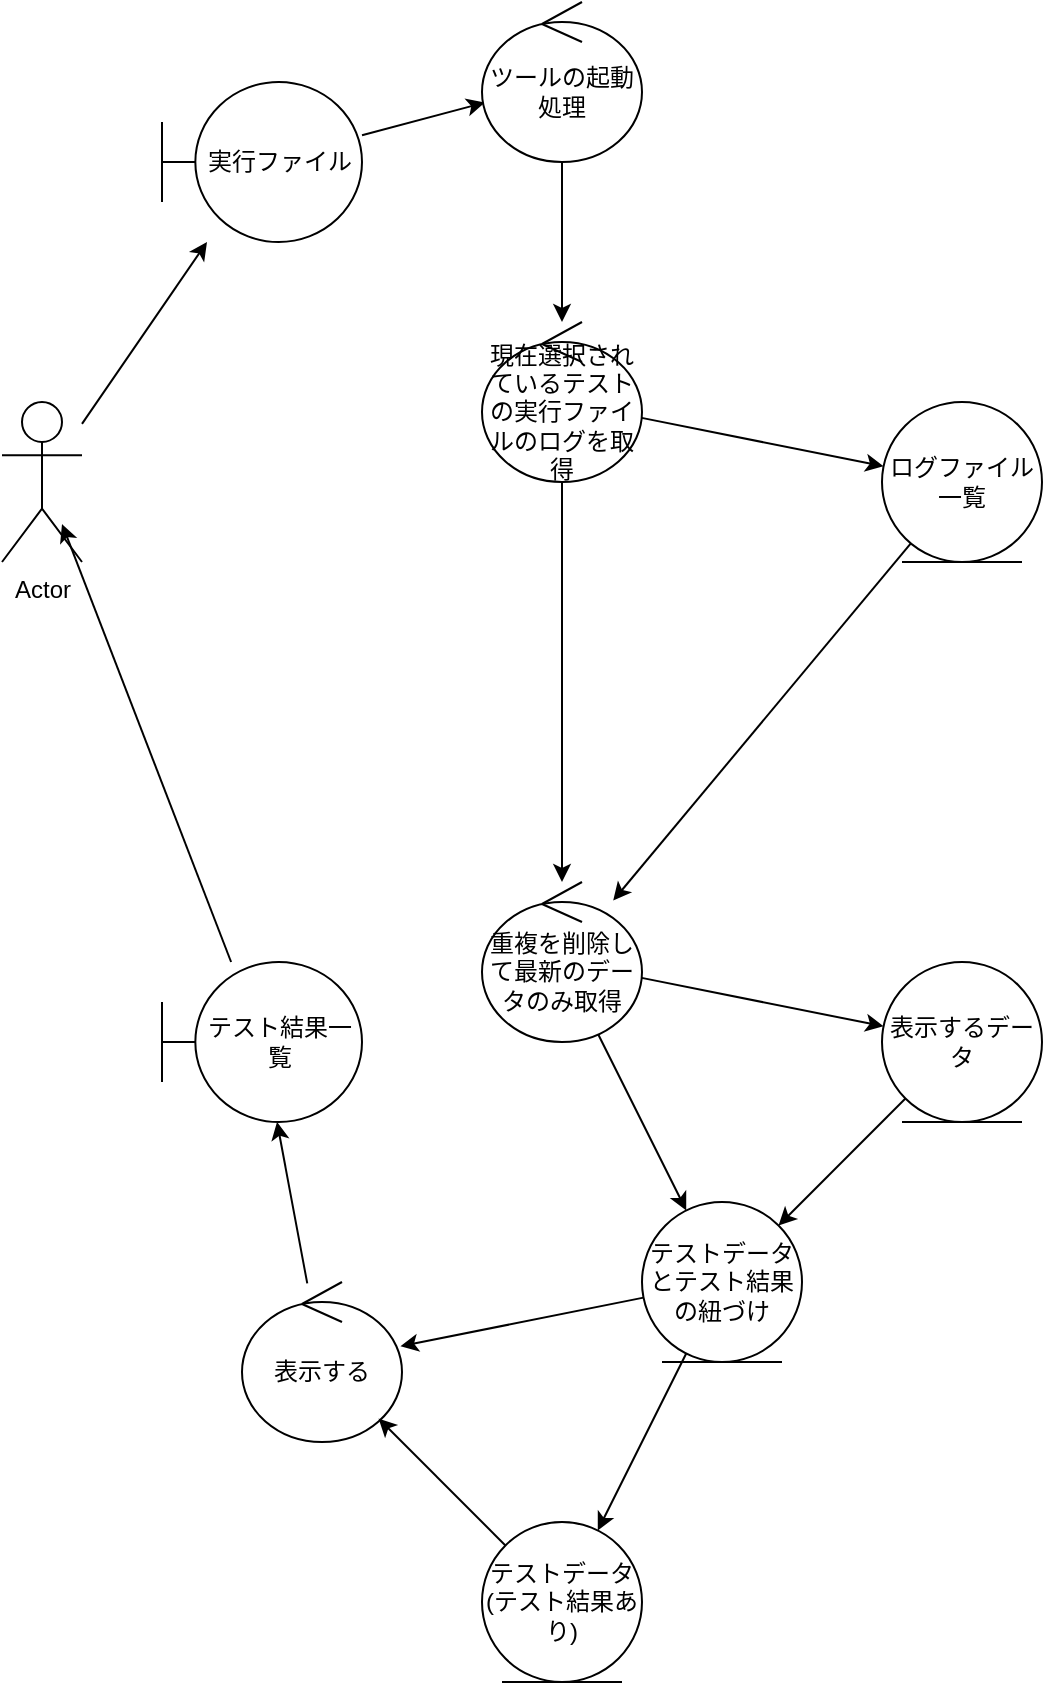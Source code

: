 <mxfile version="12.4.2" type="device" pages="3"><diagram id="9O3pb5gTMCW59r2jim2w" name="Robust"><mxGraphModel dx="1422" dy="832" grid="1" gridSize="10" guides="1" tooltips="1" connect="1" arrows="1" fold="1" page="1" pageScale="1" pageWidth="827" pageHeight="1169" math="0" shadow="0"><root><mxCell id="bkbMavMypnGOEmfZtXBW-0"/><mxCell id="bkbMavMypnGOEmfZtXBW-1" parent="bkbMavMypnGOEmfZtXBW-0"/><mxCell id="PG08ilaCs7CVB34nLGju-21" style="edgeStyle=none;rounded=0;orthogonalLoop=1;jettySize=auto;html=1;" parent="bkbMavMypnGOEmfZtXBW-1" source="PG08ilaCs7CVB34nLGju-0" target="PG08ilaCs7CVB34nLGju-17" edge="1"><mxGeometry relative="1" as="geometry"/></mxCell><mxCell id="PG08ilaCs7CVB34nLGju-0" value="Actor" style="shape=umlActor;verticalLabelPosition=bottom;labelBackgroundColor=#ffffff;verticalAlign=top;html=1;" parent="bkbMavMypnGOEmfZtXBW-1" vertex="1"><mxGeometry x="120" y="240" width="40" height="80" as="geometry"/></mxCell><mxCell id="PG08ilaCs7CVB34nLGju-4" style="rounded=0;orthogonalLoop=1;jettySize=auto;html=1;" parent="bkbMavMypnGOEmfZtXBW-1" source="PG08ilaCs7CVB34nLGju-1" target="PG08ilaCs7CVB34nLGju-3" edge="1"><mxGeometry relative="1" as="geometry"/></mxCell><mxCell id="PG08ilaCs7CVB34nLGju-5" style="edgeStyle=none;rounded=0;orthogonalLoop=1;jettySize=auto;html=1;" parent="bkbMavMypnGOEmfZtXBW-1" source="PG08ilaCs7CVB34nLGju-1" target="PG08ilaCs7CVB34nLGju-7" edge="1"><mxGeometry relative="1" as="geometry"><mxPoint x="400" y="360" as="targetPoint"/></mxGeometry></mxCell><mxCell id="PG08ilaCs7CVB34nLGju-1" value="現在選択されているテストの実行ファイルのログを取得" style="ellipse;shape=umlControl;whiteSpace=wrap;html=1;" parent="bkbMavMypnGOEmfZtXBW-1" vertex="1"><mxGeometry x="360" y="200" width="80" height="80" as="geometry"/></mxCell><mxCell id="PG08ilaCs7CVB34nLGju-6" style="edgeStyle=none;rounded=0;orthogonalLoop=1;jettySize=auto;html=1;" parent="bkbMavMypnGOEmfZtXBW-1" source="PG08ilaCs7CVB34nLGju-3" target="PG08ilaCs7CVB34nLGju-7" edge="1"><mxGeometry relative="1" as="geometry"><mxPoint x="434.3" y="379.42" as="targetPoint"/></mxGeometry></mxCell><mxCell id="PG08ilaCs7CVB34nLGju-3" value="ログファイル一覧" style="ellipse;shape=umlEntity;whiteSpace=wrap;html=1;" parent="bkbMavMypnGOEmfZtXBW-1" vertex="1"><mxGeometry x="560" y="240" width="80" height="80" as="geometry"/></mxCell><mxCell id="PG08ilaCs7CVB34nLGju-12" style="edgeStyle=none;rounded=0;orthogonalLoop=1;jettySize=auto;html=1;" parent="bkbMavMypnGOEmfZtXBW-1" source="PG08ilaCs7CVB34nLGju-7" target="PG08ilaCs7CVB34nLGju-11" edge="1"><mxGeometry relative="1" as="geometry"/></mxCell><mxCell id="PG08ilaCs7CVB34nLGju-23" style="edgeStyle=none;rounded=0;orthogonalLoop=1;jettySize=auto;html=1;" parent="bkbMavMypnGOEmfZtXBW-1" source="PG08ilaCs7CVB34nLGju-7" target="PG08ilaCs7CVB34nLGju-22" edge="1"><mxGeometry relative="1" as="geometry"/></mxCell><mxCell id="PG08ilaCs7CVB34nLGju-7" value="重複を削除して最新のデータのみ取得" style="ellipse;shape=umlControl;whiteSpace=wrap;html=1;" parent="bkbMavMypnGOEmfZtXBW-1" vertex="1"><mxGeometry x="360" y="480" width="80" height="80" as="geometry"/></mxCell><mxCell id="PG08ilaCs7CVB34nLGju-16" style="edgeStyle=none;rounded=0;orthogonalLoop=1;jettySize=auto;html=1;entryX=0.75;entryY=0.763;entryDx=0;entryDy=0;entryPerimeter=0;" parent="bkbMavMypnGOEmfZtXBW-1" source="PG08ilaCs7CVB34nLGju-9" target="PG08ilaCs7CVB34nLGju-0" edge="1"><mxGeometry relative="1" as="geometry"/></mxCell><mxCell id="PG08ilaCs7CVB34nLGju-9" value="テスト結果一覧" style="shape=umlBoundary;whiteSpace=wrap;html=1;" parent="bkbMavMypnGOEmfZtXBW-1" vertex="1"><mxGeometry x="200" y="520" width="100" height="80" as="geometry"/></mxCell><mxCell id="PG08ilaCs7CVB34nLGju-13" style="edgeStyle=none;rounded=0;orthogonalLoop=1;jettySize=auto;html=1;" parent="bkbMavMypnGOEmfZtXBW-1" source="PG08ilaCs7CVB34nLGju-10" target="PG08ilaCs7CVB34nLGju-9" edge="1"><mxGeometry relative="1" as="geometry"/></mxCell><mxCell id="PG08ilaCs7CVB34nLGju-10" value="表示する" style="ellipse;shape=umlControl;whiteSpace=wrap;html=1;" parent="bkbMavMypnGOEmfZtXBW-1" vertex="1"><mxGeometry x="240" y="680" width="80" height="80" as="geometry"/></mxCell><mxCell id="PG08ilaCs7CVB34nLGju-25" style="edgeStyle=none;rounded=0;orthogonalLoop=1;jettySize=auto;html=1;" parent="bkbMavMypnGOEmfZtXBW-1" source="PG08ilaCs7CVB34nLGju-11" target="PG08ilaCs7CVB34nLGju-22" edge="1"><mxGeometry relative="1" as="geometry"/></mxCell><mxCell id="PG08ilaCs7CVB34nLGju-11" value="表示するデータ" style="ellipse;shape=umlEntity;whiteSpace=wrap;html=1;" parent="bkbMavMypnGOEmfZtXBW-1" vertex="1"><mxGeometry x="560" y="520" width="80" height="80" as="geometry"/></mxCell><mxCell id="PG08ilaCs7CVB34nLGju-19" style="edgeStyle=none;rounded=0;orthogonalLoop=1;jettySize=auto;html=1;" parent="bkbMavMypnGOEmfZtXBW-1" source="PG08ilaCs7CVB34nLGju-17" target="PG08ilaCs7CVB34nLGju-18" edge="1"><mxGeometry relative="1" as="geometry"/></mxCell><mxCell id="PG08ilaCs7CVB34nLGju-17" value="実行ファイル" style="shape=umlBoundary;whiteSpace=wrap;html=1;" parent="bkbMavMypnGOEmfZtXBW-1" vertex="1"><mxGeometry x="200" y="80" width="100" height="80" as="geometry"/></mxCell><mxCell id="PG08ilaCs7CVB34nLGju-20" style="edgeStyle=none;rounded=0;orthogonalLoop=1;jettySize=auto;html=1;" parent="bkbMavMypnGOEmfZtXBW-1" source="PG08ilaCs7CVB34nLGju-18" target="PG08ilaCs7CVB34nLGju-1" edge="1"><mxGeometry relative="1" as="geometry"/></mxCell><mxCell id="PG08ilaCs7CVB34nLGju-18" value="ツールの起動処理" style="ellipse;shape=umlControl;whiteSpace=wrap;html=1;" parent="bkbMavMypnGOEmfZtXBW-1" vertex="1"><mxGeometry x="360" y="40" width="80" height="80" as="geometry"/></mxCell><mxCell id="PG08ilaCs7CVB34nLGju-26" style="edgeStyle=none;rounded=0;orthogonalLoop=1;jettySize=auto;html=1;" parent="bkbMavMypnGOEmfZtXBW-1" source="PG08ilaCs7CVB34nLGju-22" target="PG08ilaCs7CVB34nLGju-24" edge="1"><mxGeometry relative="1" as="geometry"/></mxCell><mxCell id="PG08ilaCs7CVB34nLGju-27" style="edgeStyle=none;rounded=0;orthogonalLoop=1;jettySize=auto;html=1;" parent="bkbMavMypnGOEmfZtXBW-1" source="PG08ilaCs7CVB34nLGju-22" target="PG08ilaCs7CVB34nLGju-10" edge="1"><mxGeometry relative="1" as="geometry"/></mxCell><mxCell id="PG08ilaCs7CVB34nLGju-22" value="テストデータとテスト結果の紐づけ" style="ellipse;shape=umlEntity;whiteSpace=wrap;html=1;" parent="bkbMavMypnGOEmfZtXBW-1" vertex="1"><mxGeometry x="440" y="640" width="80" height="80" as="geometry"/></mxCell><mxCell id="PG08ilaCs7CVB34nLGju-28" style="edgeStyle=none;rounded=0;orthogonalLoop=1;jettySize=auto;html=1;" parent="bkbMavMypnGOEmfZtXBW-1" source="PG08ilaCs7CVB34nLGju-24" target="PG08ilaCs7CVB34nLGju-10" edge="1"><mxGeometry relative="1" as="geometry"/></mxCell><mxCell id="PG08ilaCs7CVB34nLGju-24" value="テストデータ&lt;br&gt;(テスト結果あり)" style="ellipse;shape=umlEntity;whiteSpace=wrap;html=1;" parent="bkbMavMypnGOEmfZtXBW-1" vertex="1"><mxGeometry x="360" y="800" width="80" height="80" as="geometry"/></mxCell></root></mxGraphModel></diagram><diagram id="MJXMxZPiEz4WUrkkcNrf" name="Page-2"><mxGraphModel dx="1422" dy="832" grid="1" gridSize="10" guides="1" tooltips="1" connect="1" arrows="1" fold="1" page="1" pageScale="1" pageWidth="827" pageHeight="1169" math="0" shadow="0"><root><mxCell id="xgR6_VCNlZYo0x4nkpLV-0"/><mxCell id="xgR6_VCNlZYo0x4nkpLV-1" parent="xgR6_VCNlZYo0x4nkpLV-0"/><mxCell id="xgR6_VCNlZYo0x4nkpLV-8" style="edgeStyle=none;rounded=0;orthogonalLoop=1;jettySize=auto;html=1;" parent="xgR6_VCNlZYo0x4nkpLV-1" source="xgR6_VCNlZYo0x4nkpLV-2" target="xgR6_VCNlZYo0x4nkpLV-3" edge="1"><mxGeometry relative="1" as="geometry"/></mxCell><mxCell id="xgR6_VCNlZYo0x4nkpLV-9" style="edgeStyle=none;rounded=0;orthogonalLoop=1;jettySize=auto;html=1;" parent="xgR6_VCNlZYo0x4nkpLV-1" source="xgR6_VCNlZYo0x4nkpLV-2" target="xgR6_VCNlZYo0x4nkpLV-5" edge="1"><mxGeometry relative="1" as="geometry"/></mxCell><mxCell id="xgR6_VCNlZYo0x4nkpLV-13" style="edgeStyle=none;rounded=0;orthogonalLoop=1;jettySize=auto;html=1;" parent="xgR6_VCNlZYo0x4nkpLV-1" source="xgR6_VCNlZYo0x4nkpLV-2" target="xgR6_VCNlZYo0x4nkpLV-6" edge="1"><mxGeometry relative="1" as="geometry"><Array as="points"><mxPoint x="210" y="410"/></Array></mxGeometry></mxCell><mxCell id="xgR6_VCNlZYo0x4nkpLV-2" value="Actor" style="shape=umlActor;verticalLabelPosition=bottom;labelBackgroundColor=#ffffff;verticalAlign=top;html=1;" parent="xgR6_VCNlZYo0x4nkpLV-1" vertex="1"><mxGeometry x="40" y="400" width="40" height="80" as="geometry"/></mxCell><mxCell id="xgR6_VCNlZYo0x4nkpLV-3" value="実行&lt;br&gt;ファイル" style="shape=umlBoundary;whiteSpace=wrap;html=1;" parent="xgR6_VCNlZYo0x4nkpLV-1" vertex="1"><mxGeometry x="280" y="80" width="100" height="80" as="geometry"/></mxCell><mxCell id="xgR6_VCNlZYo0x4nkpLV-16" style="edgeStyle=none;rounded=0;orthogonalLoop=1;jettySize=auto;html=1;" parent="xgR6_VCNlZYo0x4nkpLV-1" source="xgR6_VCNlZYo0x4nkpLV-5" target="xgR6_VCNlZYo0x4nkpLV-15" edge="1"><mxGeometry relative="1" as="geometry"/></mxCell><mxCell id="xgR6_VCNlZYo0x4nkpLV-5" value="対象&lt;br&gt;ファイル&lt;br&gt;選択&lt;br&gt;ボタン" style="shape=umlBoundary;whiteSpace=wrap;html=1;" parent="xgR6_VCNlZYo0x4nkpLV-1" vertex="1"><mxGeometry x="280" y="240" width="100" height="80" as="geometry"/></mxCell><mxCell id="xgR6_VCNlZYo0x4nkpLV-12" style="edgeStyle=none;rounded=0;orthogonalLoop=1;jettySize=auto;html=1;" parent="xgR6_VCNlZYo0x4nkpLV-1" source="xgR6_VCNlZYo0x4nkpLV-6" target="xgR6_VCNlZYo0x4nkpLV-2" edge="1"><mxGeometry relative="1" as="geometry"><Array as="points"><mxPoint x="210" y="480"/></Array></mxGeometry></mxCell><mxCell id="xgR6_VCNlZYo0x4nkpLV-20" style="edgeStyle=none;rounded=0;orthogonalLoop=1;jettySize=auto;html=1;" parent="xgR6_VCNlZYo0x4nkpLV-1" source="xgR6_VCNlZYo0x4nkpLV-6" target="xgR6_VCNlZYo0x4nkpLV-14" edge="1"><mxGeometry relative="1" as="geometry"/></mxCell><mxCell id="xgR6_VCNlZYo0x4nkpLV-6" value="ファイル選択&lt;br&gt;ダイアログ" style="shape=umlBoundary;whiteSpace=wrap;html=1;" parent="xgR6_VCNlZYo0x4nkpLV-1" vertex="1"><mxGeometry x="280" y="400" width="100" height="80" as="geometry"/></mxCell><mxCell id="xgR6_VCNlZYo0x4nkpLV-19" style="edgeStyle=none;rounded=0;orthogonalLoop=1;jettySize=auto;html=1;" parent="xgR6_VCNlZYo0x4nkpLV-1" source="xgR6_VCNlZYo0x4nkpLV-14" target="xgR6_VCNlZYo0x4nkpLV-18" edge="1"><mxGeometry relative="1" as="geometry"/></mxCell><mxCell id="xgR6_VCNlZYo0x4nkpLV-22" style="edgeStyle=none;rounded=0;orthogonalLoop=1;jettySize=auto;html=1;" parent="xgR6_VCNlZYo0x4nkpLV-1" source="xgR6_VCNlZYo0x4nkpLV-14" target="xgR6_VCNlZYo0x4nkpLV-21" edge="1"><mxGeometry relative="1" as="geometry"/></mxCell><mxCell id="xgR6_VCNlZYo0x4nkpLV-14" value="テスト対象&lt;br&gt;ファイルの&lt;br&gt;保持" style="ellipse;shape=umlEntity;whiteSpace=wrap;html=1;" parent="xgR6_VCNlZYo0x4nkpLV-1" vertex="1"><mxGeometry x="480" y="480" width="80" height="80" as="geometry"/></mxCell><mxCell id="xgR6_VCNlZYo0x4nkpLV-17" style="edgeStyle=none;rounded=0;orthogonalLoop=1;jettySize=auto;html=1;" parent="xgR6_VCNlZYo0x4nkpLV-1" source="xgR6_VCNlZYo0x4nkpLV-15" target="xgR6_VCNlZYo0x4nkpLV-6" edge="1"><mxGeometry relative="1" as="geometry"/></mxCell><mxCell id="xgR6_VCNlZYo0x4nkpLV-15" value="ダイアログの&lt;br&gt;表示" style="ellipse;shape=umlControl;whiteSpace=wrap;html=1;" parent="xgR6_VCNlZYo0x4nkpLV-1" vertex="1"><mxGeometry x="480" y="320" width="80" height="80" as="geometry"/></mxCell><mxCell id="xgR6_VCNlZYo0x4nkpLV-23" style="edgeStyle=none;rounded=0;orthogonalLoop=1;jettySize=auto;html=1;" parent="xgR6_VCNlZYo0x4nkpLV-1" source="xgR6_VCNlZYo0x4nkpLV-18" target="xgR6_VCNlZYo0x4nkpLV-21" edge="1"><mxGeometry relative="1" as="geometry"/></mxCell><mxCell id="xgR6_VCNlZYo0x4nkpLV-31" style="edgeStyle=none;rounded=0;orthogonalLoop=1;jettySize=auto;html=1;" parent="xgR6_VCNlZYo0x4nkpLV-1" source="xgR6_VCNlZYo0x4nkpLV-18" target="xgR6_VCNlZYo0x4nkpLV-27" edge="1"><mxGeometry relative="1" as="geometry"/></mxCell><mxCell id="xgR6_VCNlZYo0x4nkpLV-18" value="テスト&lt;br&gt;ファイル名" style="ellipse;shape=umlEntity;whiteSpace=wrap;html=1;" parent="xgR6_VCNlZYo0x4nkpLV-1" vertex="1"><mxGeometry x="640" y="520" width="80" height="80" as="geometry"/></mxCell><mxCell id="xgR6_VCNlZYo0x4nkpLV-26" style="edgeStyle=none;rounded=0;orthogonalLoop=1;jettySize=auto;html=1;" parent="xgR6_VCNlZYo0x4nkpLV-1" source="xgR6_VCNlZYo0x4nkpLV-21" target="xgR6_VCNlZYo0x4nkpLV-25" edge="1"><mxGeometry relative="1" as="geometry"/></mxCell><mxCell id="xgR6_VCNlZYo0x4nkpLV-28" style="edgeStyle=none;rounded=0;orthogonalLoop=1;jettySize=auto;html=1;" parent="xgR6_VCNlZYo0x4nkpLV-1" source="xgR6_VCNlZYo0x4nkpLV-21" target="xgR6_VCNlZYo0x4nkpLV-27" edge="1"><mxGeometry relative="1" as="geometry"/></mxCell><mxCell id="xgR6_VCNlZYo0x4nkpLV-21" value="テスト一覧&lt;br&gt;取得" style="ellipse;shape=umlControl;whiteSpace=wrap;html=1;" parent="xgR6_VCNlZYo0x4nkpLV-1" vertex="1"><mxGeometry x="480" y="640" width="80" height="80" as="geometry"/></mxCell><mxCell id="xgR6_VCNlZYo0x4nkpLV-38" style="edgeStyle=none;rounded=0;orthogonalLoop=1;jettySize=auto;html=1;" parent="xgR6_VCNlZYo0x4nkpLV-1" source="xgR6_VCNlZYo0x4nkpLV-25" target="xgR6_VCNlZYo0x4nkpLV-32" edge="1"><mxGeometry relative="1" as="geometry"><Array as="points"><mxPoint x="640" y="920"/></Array></mxGeometry></mxCell><mxCell id="xgR6_VCNlZYo0x4nkpLV-25" value="テスト情報&lt;br&gt;一覧" style="ellipse;shape=umlEntity;whiteSpace=wrap;html=1;" parent="xgR6_VCNlZYo0x4nkpLV-1" vertex="1"><mxGeometry x="680" y="760" width="80" height="80" as="geometry"/></mxCell><mxCell id="xgR6_VCNlZYo0x4nkpLV-30" style="edgeStyle=none;rounded=0;orthogonalLoop=1;jettySize=auto;html=1;" parent="xgR6_VCNlZYo0x4nkpLV-1" source="xgR6_VCNlZYo0x4nkpLV-27" target="xgR6_VCNlZYo0x4nkpLV-25" edge="1"><mxGeometry relative="1" as="geometry"/></mxCell><mxCell id="xgR6_VCNlZYo0x4nkpLV-37" style="edgeStyle=none;rounded=0;orthogonalLoop=1;jettySize=auto;html=1;" parent="xgR6_VCNlZYo0x4nkpLV-1" source="xgR6_VCNlZYo0x4nkpLV-27" target="xgR6_VCNlZYo0x4nkpLV-32" edge="1"><mxGeometry relative="1" as="geometry"/></mxCell><mxCell id="xgR6_VCNlZYo0x4nkpLV-27" value="テスト結果&lt;br&gt;取得" style="ellipse;shape=umlControl;whiteSpace=wrap;html=1;" parent="xgR6_VCNlZYo0x4nkpLV-1" vertex="1"><mxGeometry x="480" y="800" width="80" height="80" as="geometry"/></mxCell><mxCell id="xgR6_VCNlZYo0x4nkpLV-36" style="edgeStyle=none;rounded=0;orthogonalLoop=1;jettySize=auto;html=1;" parent="xgR6_VCNlZYo0x4nkpLV-1" source="xgR6_VCNlZYo0x4nkpLV-32" target="xgR6_VCNlZYo0x4nkpLV-33" edge="1"><mxGeometry relative="1" as="geometry"/></mxCell><mxCell id="xgR6_VCNlZYo0x4nkpLV-32" value="テスト情報&lt;br&gt;表示" style="ellipse;shape=umlControl;whiteSpace=wrap;html=1;" parent="xgR6_VCNlZYo0x4nkpLV-1" vertex="1"><mxGeometry x="320" y="880" width="80" height="80" as="geometry"/></mxCell><mxCell id="xgR6_VCNlZYo0x4nkpLV-39" style="edgeStyle=none;rounded=0;orthogonalLoop=1;jettySize=auto;html=1;" parent="xgR6_VCNlZYo0x4nkpLV-1" source="xgR6_VCNlZYo0x4nkpLV-33" target="xgR6_VCNlZYo0x4nkpLV-2" edge="1"><mxGeometry relative="1" as="geometry"/></mxCell><mxCell id="xgR6_VCNlZYo0x4nkpLV-33" value="Boundary Object" style="shape=umlBoundary;whiteSpace=wrap;html=1;" parent="xgR6_VCNlZYo0x4nkpLV-1" vertex="1"><mxGeometry x="160" y="640" width="100" height="80" as="geometry"/></mxCell></root></mxGraphModel></diagram><diagram id="Frs4fzSfaG-Dlw7mvymB" name="class diagram"><mxGraphModel dx="1422" dy="832" grid="1" gridSize="10" guides="1" tooltips="1" connect="1" arrows="1" fold="1" page="1" pageScale="1" pageWidth="827" pageHeight="1169" math="0" shadow="0"><root><mxCell id="AgRujrwWtJGf-DuQky0_-0"/><mxCell id="AgRujrwWtJGf-DuQky0_-1" parent="AgRujrwWtJGf-DuQky0_-0"/><mxCell id="AgRujrwWtJGf-DuQky0_-2" value="TestItem" style="swimlane;fontStyle=0;childLayout=stackLayout;horizontal=1;startSize=26;fillColor=none;horizontalStack=0;resizeParent=1;resizeParentMax=0;resizeLast=0;collapsible=1;marginBottom=0;" parent="AgRujrwWtJGf-DuQky0_-1" vertex="1"><mxGeometry x="400" y="57" width="200" height="138" as="geometry"/></mxCell><mxCell id="AgRujrwWtJGf-DuQky0_-3" value="+ Name: string" style="text;strokeColor=none;fillColor=none;align=left;verticalAlign=top;spacingLeft=4;spacingRight=4;overflow=hidden;rotatable=0;points=[[0,0.5],[1,0.5]];portConstraint=eastwest;" parent="AgRujrwWtJGf-DuQky0_-2" vertex="1"><mxGeometry y="26" width="200" height="26" as="geometry"/></mxCell><mxCell id="AgRujrwWtJGf-DuQky0_-4" value="+ IsSelected: bool" style="text;strokeColor=none;fillColor=none;align=left;verticalAlign=top;spacingLeft=4;spacingRight=4;overflow=hidden;rotatable=0;points=[[0,0.5],[1,0.5]];portConstraint=eastwest;" parent="AgRujrwWtJGf-DuQky0_-2" vertex="1"><mxGeometry y="52" width="200" height="26" as="geometry"/></mxCell><mxCell id="AgRujrwWtJGf-DuQky0_-6" value="+ Result: string" style="text;strokeColor=none;fillColor=none;align=left;verticalAlign=top;spacingLeft=4;spacingRight=4;overflow=hidden;rotatable=0;points=[[0,0.5],[1,0.5]];portConstraint=eastwest;" parent="AgRujrwWtJGf-DuQky0_-2" vertex="1"><mxGeometry y="78" width="200" height="26" as="geometry"/></mxCell><mxCell id="mR8r2MRlERKQYPjzXpWD-0" value="" style="line;strokeWidth=1;fillColor=none;align=left;verticalAlign=middle;spacingTop=-1;spacingLeft=3;spacingRight=3;rotatable=0;labelPosition=right;points=[];portConstraint=eastwest;" vertex="1" parent="AgRujrwWtJGf-DuQky0_-2"><mxGeometry y="104" width="200" height="8" as="geometry"/></mxCell><mxCell id="mR8r2MRlERKQYPjzXpWD-1" value="+ Equals(TestInformation): bool" style="text;strokeColor=none;fillColor=none;align=left;verticalAlign=top;spacingLeft=4;spacingRight=4;overflow=hidden;rotatable=0;points=[[0,0.5],[1,0.5]];portConstraint=eastwest;" vertex="1" parent="AgRujrwWtJGf-DuQky0_-2"><mxGeometry y="112" width="200" height="26" as="geometry"/></mxCell><mxCell id="AgRujrwWtJGf-DuQky0_-23" style="edgeStyle=none;rounded=0;orthogonalLoop=1;jettySize=auto;html=1;startArrow=none;startFill=0;startSize=12;endArrow=classic;endFill=1;endSize=12;" parent="AgRujrwWtJGf-DuQky0_-1" source="AgRujrwWtJGf-DuQky0_-8" target="AgRujrwWtJGf-DuQky0_-2" edge="1"><mxGeometry relative="1" as="geometry"/></mxCell><mxCell id="AgRujrwWtJGf-DuQky0_-30" style="edgeStyle=none;rounded=0;orthogonalLoop=1;jettySize=auto;html=1;startArrow=none;startFill=0;startSize=12;endArrow=none;endFill=0;endSize=12;" parent="AgRujrwWtJGf-DuQky0_-1" source="AgRujrwWtJGf-DuQky0_-8" target="AgRujrwWtJGf-DuQky0_-24" edge="1"><mxGeometry relative="1" as="geometry"/></mxCell><mxCell id="AgRujrwWtJGf-DuQky0_-8" value="TestRunner" style="swimlane;fontStyle=1;align=center;verticalAlign=top;childLayout=stackLayout;horizontal=1;startSize=26;horizontalStack=0;resizeParent=1;resizeParentMax=0;resizeLast=0;collapsible=1;marginBottom=0;" parent="AgRujrwWtJGf-DuQky0_-1" vertex="1"><mxGeometry x="320" y="280" width="360" height="216" as="geometry"/></mxCell><mxCell id="AgRujrwWtJGf-DuQky0_-9" value="+ Target: string" style="text;strokeColor=none;fillColor=none;align=left;verticalAlign=top;spacingLeft=4;spacingRight=4;overflow=hidden;rotatable=0;points=[[0,0.5],[1,0.5]];portConstraint=eastwest;" parent="AgRujrwWtJGf-DuQky0_-8" vertex="1"><mxGeometry y="26" width="360" height="26" as="geometry"/></mxCell><mxCell id="AgRujrwWtJGf-DuQky0_-10" value="" style="line;strokeWidth=1;fillColor=none;align=left;verticalAlign=middle;spacingTop=-1;spacingLeft=3;spacingRight=3;rotatable=0;labelPosition=right;points=[];portConstraint=eastwest;" parent="AgRujrwWtJGf-DuQky0_-8" vertex="1"><mxGeometry y="52" width="360" height="8" as="geometry"/></mxCell><mxCell id="AgRujrwWtJGf-DuQky0_-11" value="+ Run(string): void" style="text;strokeColor=none;fillColor=none;align=left;verticalAlign=top;spacingLeft=4;spacingRight=4;overflow=hidden;rotatable=0;points=[[0,0.5],[1,0.5]];portConstraint=eastwest;" parent="AgRujrwWtJGf-DuQky0_-8" vertex="1"><mxGeometry y="60" width="360" height="26" as="geometry"/></mxCell><mxCell id="AgRujrwWtJGf-DuQky0_-20" value="+ Run(string, TestInformation): void" style="text;strokeColor=none;fillColor=none;align=left;verticalAlign=top;spacingLeft=4;spacingRight=4;overflow=hidden;rotatable=0;points=[[0,0.5],[1,0.5]];portConstraint=eastwest;" parent="AgRujrwWtJGf-DuQky0_-8" vertex="1"><mxGeometry y="86" width="360" height="26" as="geometry"/></mxCell><mxCell id="AgRujrwWtJGf-DuQky0_-29" value="# Run(ProcessStartInfo): Process" style="text;strokeColor=none;fillColor=none;align=left;verticalAlign=top;spacingLeft=4;spacingRight=4;overflow=hidden;rotatable=0;points=[[0,0.5],[1,0.5]];portConstraint=eastwest;" parent="AgRujrwWtJGf-DuQky0_-8" vertex="1"><mxGeometry y="112" width="360" height="26" as="geometry"/></mxCell><mxCell id="AgRujrwWtJGf-DuQky0_-22" value="# OutputToTestItem(string): IEnumrable&lt;TestItem&gt;" style="text;strokeColor=none;fillColor=none;align=left;verticalAlign=top;spacingLeft=4;spacingRight=4;overflow=hidden;rotatable=0;points=[[0,0.5],[1,0.5]];portConstraint=eastwest;" parent="AgRujrwWtJGf-DuQky0_-8" vertex="1"><mxGeometry y="138" width="360" height="26" as="geometry"/></mxCell><mxCell id="AgRujrwWtJGf-DuQky0_-21" value="+ GetTestList(string): TestInformation" style="text;strokeColor=none;fillColor=none;align=left;verticalAlign=top;spacingLeft=4;spacingRight=4;overflow=hidden;rotatable=0;points=[[0,0.5],[1,0.5]];portConstraint=eastwest;" parent="AgRujrwWtJGf-DuQky0_-8" vertex="1"><mxGeometry y="164" width="360" height="26" as="geometry"/></mxCell><mxCell id="AgRujrwWtJGf-DuQky0_-28" value="+ GetTestResult(TestInformation): TestInformation" style="text;strokeColor=none;fillColor=none;align=left;verticalAlign=top;spacingLeft=4;spacingRight=4;overflow=hidden;rotatable=0;points=[[0,0.5],[1,0.5]];portConstraint=eastwest;" parent="AgRujrwWtJGf-DuQky0_-8" vertex="1"><mxGeometry y="190" width="360" height="26" as="geometry"/></mxCell><mxCell id="AgRujrwWtJGf-DuQky0_-17" style="edgeStyle=none;rounded=0;orthogonalLoop=1;jettySize=auto;html=1;startArrow=diamond;startFill=0;endSize=12;startSize=12;endArrow=none;endFill=0;" parent="AgRujrwWtJGf-DuQky0_-1" source="AgRujrwWtJGf-DuQky0_-12" target="AgRujrwWtJGf-DuQky0_-2" edge="1"><mxGeometry relative="1" as="geometry"/></mxCell><mxCell id="AgRujrwWtJGf-DuQky0_-18" value="1" style="text;html=1;align=center;verticalAlign=middle;resizable=0;points=[];;labelBackgroundColor=#ffffff;" parent="AgRujrwWtJGf-DuQky0_-17" vertex="1" connectable="0"><mxGeometry x="-0.614" y="3" relative="1" as="geometry"><mxPoint x="-6.94" y="-13" as="offset"/></mxGeometry></mxCell><mxCell id="AgRujrwWtJGf-DuQky0_-19" value="0...*" style="text;html=1;align=center;verticalAlign=middle;resizable=0;points=[];;labelBackgroundColor=#ffffff;" parent="AgRujrwWtJGf-DuQky0_-17" vertex="1" connectable="0"><mxGeometry x="0.7" y="1" relative="1" as="geometry"><mxPoint y="-15" as="offset"/></mxGeometry></mxCell><mxCell id="AgRujrwWtJGf-DuQky0_-12" value="TestInformation" style="swimlane;fontStyle=0;childLayout=stackLayout;horizontal=1;startSize=26;fillColor=none;horizontalStack=0;resizeParent=1;resizeParentMax=0;resizeLast=0;collapsible=1;marginBottom=0;" parent="AgRujrwWtJGf-DuQky0_-1" vertex="1"><mxGeometry x="80" y="80" width="240" height="92" as="geometry"/></mxCell><mxCell id="AgRujrwWtJGf-DuQky0_-13" value="+ TestFile: string" style="text;strokeColor=none;fillColor=none;align=left;verticalAlign=top;spacingLeft=4;spacingRight=4;overflow=hidden;rotatable=0;points=[[0,0.5],[1,0.5]];portConstraint=eastwest;" parent="AgRujrwWtJGf-DuQky0_-12" vertex="1"><mxGeometry y="26" width="240" height="26" as="geometry"/></mxCell><mxCell id="AgRujrwWtJGf-DuQky0_-14" value="+ TestItems: IEnumrable&lt;TestItem&gt;" style="text;strokeColor=none;fillColor=none;align=left;verticalAlign=top;spacingLeft=4;spacingRight=4;overflow=hidden;rotatable=0;points=[[0,0.5],[1,0.5]];portConstraint=eastwest;" parent="AgRujrwWtJGf-DuQky0_-12" vertex="1"><mxGeometry y="52" width="240" height="26" as="geometry"/></mxCell><mxCell id="AgRujrwWtJGf-DuQky0_-16" value="" style="text;strokeColor=none;fillColor=none;align=left;verticalAlign=middle;spacingTop=-1;spacingLeft=4;spacingRight=4;rotatable=0;labelPosition=right;points=[];portConstraint=eastwest;" parent="AgRujrwWtJGf-DuQky0_-12" vertex="1"><mxGeometry y="78" width="240" height="14" as="geometry"/></mxCell><mxCell id="AgRujrwWtJGf-DuQky0_-93" style="edgeStyle=none;rounded=0;orthogonalLoop=1;jettySize=auto;html=1;startArrow=none;startFill=0;startSize=12;endArrow=none;endFill=0;endSize=12;" parent="AgRujrwWtJGf-DuQky0_-1" source="AgRujrwWtJGf-DuQky0_-24" target="AgRujrwWtJGf-DuQky0_-31" edge="1"><mxGeometry relative="1" as="geometry"/></mxCell><mxCell id="AgRujrwWtJGf-DuQky0_-24" value="TestResultReader" style="swimlane;fontStyle=1;align=center;verticalAlign=top;childLayout=stackLayout;horizontal=1;startSize=26;horizontalStack=0;resizeParent=1;resizeParentMax=0;resizeLast=0;collapsible=1;marginBottom=0;" parent="AgRujrwWtJGf-DuQky0_-1" vertex="1"><mxGeometry x="400" y="560" width="200" height="60" as="geometry"/></mxCell><mxCell id="AgRujrwWtJGf-DuQky0_-26" value="" style="line;strokeWidth=1;fillColor=none;align=left;verticalAlign=middle;spacingTop=-1;spacingLeft=3;spacingRight=3;rotatable=0;labelPosition=right;points=[];portConstraint=eastwest;" parent="AgRujrwWtJGf-DuQky0_-24" vertex="1"><mxGeometry y="26" width="200" height="8" as="geometry"/></mxCell><mxCell id="AgRujrwWtJGf-DuQky0_-27" value="+ ReadTest(TestInformation) : void" style="text;strokeColor=none;fillColor=none;align=left;verticalAlign=top;spacingLeft=4;spacingRight=4;overflow=hidden;rotatable=0;points=[[0,0.5],[1,0.5]];portConstraint=eastwest;" parent="AgRujrwWtJGf-DuQky0_-24" vertex="1"><mxGeometry y="34" width="200" height="26" as="geometry"/></mxCell><mxCell id="AgRujrwWtJGf-DuQky0_-83" style="edgeStyle=none;rounded=0;orthogonalLoop=1;jettySize=auto;html=1;startArrow=none;startFill=0;startSize=12;endArrow=none;endFill=0;endSize=12;" parent="AgRujrwWtJGf-DuQky0_-1" source="AgRujrwWtJGf-DuQky0_-31" target="AgRujrwWtJGf-DuQky0_-47" edge="1"><mxGeometry relative="1" as="geometry"><mxPoint x="780" y="820" as="targetPoint"/><Array as="points"/></mxGeometry></mxCell><mxCell id="AgRujrwWtJGf-DuQky0_-86" value="1" style="text;html=1;align=center;verticalAlign=middle;resizable=0;points=[];;labelBackgroundColor=#ffffff;" parent="AgRujrwWtJGf-DuQky0_-83" vertex="1" connectable="0"><mxGeometry x="-0.683" y="1" relative="1" as="geometry"><mxPoint x="-9.31" y="-9" as="offset"/></mxGeometry></mxCell><mxCell id="AgRujrwWtJGf-DuQky0_-88" value="0...*" style="text;html=1;align=center;verticalAlign=middle;resizable=0;points=[];;labelBackgroundColor=#ffffff;" parent="AgRujrwWtJGf-DuQky0_-83" vertex="1" connectable="0"><mxGeometry x="0.684" y="-1" relative="1" as="geometry"><mxPoint y="-11" as="offset"/></mxGeometry></mxCell><mxCell id="AgRujrwWtJGf-DuQky0_-31" value="TestSuites" style="swimlane;fontStyle=0;childLayout=stackLayout;horizontal=1;startSize=26;fillColor=none;horizontalStack=0;resizeParent=1;resizeParentMax=0;resizeLast=0;collapsible=1;marginBottom=0;" parent="AgRujrwWtJGf-DuQky0_-1" vertex="1"><mxGeometry x="360" y="680" width="280" height="260" as="geometry"/></mxCell><mxCell id="AgRujrwWtJGf-DuQky0_-32" value="+ Tests: int" style="text;strokeColor=none;fillColor=none;align=left;verticalAlign=top;spacingLeft=4;spacingRight=4;overflow=hidden;rotatable=0;points=[[0,0.5],[1,0.5]];portConstraint=eastwest;" parent="AgRujrwWtJGf-DuQky0_-31" vertex="1"><mxGeometry y="26" width="280" height="26" as="geometry"/></mxCell><mxCell id="AgRujrwWtJGf-DuQky0_-33" value="+ Failures: int" style="text;strokeColor=none;fillColor=none;align=left;verticalAlign=top;spacingLeft=4;spacingRight=4;overflow=hidden;rotatable=0;points=[[0,0.5],[1,0.5]];portConstraint=eastwest;" parent="AgRujrwWtJGf-DuQky0_-31" vertex="1"><mxGeometry y="52" width="280" height="26" as="geometry"/></mxCell><mxCell id="AgRujrwWtJGf-DuQky0_-34" value="+ Disabled: int" style="text;strokeColor=none;fillColor=none;align=left;verticalAlign=top;spacingLeft=4;spacingRight=4;overflow=hidden;rotatable=0;points=[[0,0.5],[1,0.5]];portConstraint=eastwest;" parent="AgRujrwWtJGf-DuQky0_-31" vertex="1"><mxGeometry y="78" width="280" height="26" as="geometry"/></mxCell><mxCell id="AgRujrwWtJGf-DuQky0_-35" value="+ Errors: int" style="text;strokeColor=none;fillColor=none;align=left;verticalAlign=top;spacingLeft=4;spacingRight=4;overflow=hidden;rotatable=0;points=[[0,0.5],[1,0.5]];portConstraint=eastwest;" parent="AgRujrwWtJGf-DuQky0_-31" vertex="1"><mxGeometry y="104" width="280" height="26" as="geometry"/></mxCell><mxCell id="AgRujrwWtJGf-DuQky0_-36" value="+ Time: float" style="text;strokeColor=none;fillColor=none;align=left;verticalAlign=top;spacingLeft=4;spacingRight=4;overflow=hidden;rotatable=0;points=[[0,0.5],[1,0.5]];portConstraint=eastwest;" parent="AgRujrwWtJGf-DuQky0_-31" vertex="1"><mxGeometry y="130" width="280" height="26" as="geometry"/></mxCell><mxCell id="AgRujrwWtJGf-DuQky0_-37" value="+ Name: string" style="text;strokeColor=none;fillColor=none;align=left;verticalAlign=top;spacingLeft=4;spacingRight=4;overflow=hidden;rotatable=0;points=[[0,0.5],[1,0.5]];portConstraint=eastwest;" parent="AgRujrwWtJGf-DuQky0_-31" vertex="1"><mxGeometry y="156" width="280" height="26" as="geometry"/></mxCell><mxCell id="AgRujrwWtJGf-DuQky0_-40" value="+ TestItems: IEnumrable&lt;TestSuite&gt;" style="text;strokeColor=none;fillColor=none;align=left;verticalAlign=top;spacingLeft=4;spacingRight=4;overflow=hidden;rotatable=0;points=[[0,0.5],[1,0.5]];portConstraint=eastwest;" parent="AgRujrwWtJGf-DuQky0_-31" vertex="1"><mxGeometry y="182" width="280" height="26" as="geometry"/></mxCell><mxCell id="AgRujrwWtJGf-DuQky0_-38" value="+ TestName: string" style="text;strokeColor=none;fillColor=none;align=left;verticalAlign=top;spacingLeft=4;spacingRight=4;overflow=hidden;rotatable=0;points=[[0,0.5],[1,0.5]];portConstraint=eastwest;" parent="AgRujrwWtJGf-DuQky0_-31" vertex="1"><mxGeometry y="208" width="280" height="26" as="geometry"/></mxCell><mxCell id="AgRujrwWtJGf-DuQky0_-39" value="+ HtmlFileName: string" style="text;strokeColor=none;fillColor=none;align=left;verticalAlign=top;spacingLeft=4;spacingRight=4;overflow=hidden;rotatable=0;points=[[0,0.5],[1,0.5]];portConstraint=eastwest;" parent="AgRujrwWtJGf-DuQky0_-31" vertex="1"><mxGeometry y="234" width="280" height="26" as="geometry"/></mxCell><mxCell id="AgRujrwWtJGf-DuQky0_-84" style="edgeStyle=none;rounded=0;orthogonalLoop=1;jettySize=auto;html=1;startArrow=none;startFill=0;startSize=12;endArrow=none;endFill=0;endSize=12;" parent="AgRujrwWtJGf-DuQky0_-1" source="AgRujrwWtJGf-DuQky0_-47" target="AgRujrwWtJGf-DuQky0_-58" edge="1"><mxGeometry relative="1" as="geometry"/></mxCell><mxCell id="AgRujrwWtJGf-DuQky0_-89" value="1" style="text;html=1;align=center;verticalAlign=middle;resizable=0;points=[];;labelBackgroundColor=#ffffff;" parent="AgRujrwWtJGf-DuQky0_-84" vertex="1" connectable="0"><mxGeometry x="-0.625" y="1" relative="1" as="geometry"><mxPoint x="-12.5" y="-9" as="offset"/></mxGeometry></mxCell><mxCell id="AgRujrwWtJGf-DuQky0_-90" value="0...*" style="text;html=1;align=center;verticalAlign=middle;resizable=0;points=[];;labelBackgroundColor=#ffffff;" parent="AgRujrwWtJGf-DuQky0_-84" vertex="1" connectable="0"><mxGeometry x="0.611" relative="1" as="geometry"><mxPoint x="3.33" y="-10" as="offset"/></mxGeometry></mxCell><mxCell id="AgRujrwWtJGf-DuQky0_-47" value="TestSuite" style="swimlane;fontStyle=0;childLayout=stackLayout;horizontal=1;startSize=26;fillColor=none;horizontalStack=0;resizeParent=1;resizeParentMax=0;resizeLast=0;collapsible=1;marginBottom=0;" parent="AgRujrwWtJGf-DuQky0_-1" vertex="1"><mxGeometry x="720" y="693" width="240" height="234" as="geometry"/></mxCell><mxCell id="AgRujrwWtJGf-DuQky0_-53" value="+ Name: string" style="text;strokeColor=none;fillColor=none;align=left;verticalAlign=top;spacingLeft=4;spacingRight=4;overflow=hidden;rotatable=0;points=[[0,0.5],[1,0.5]];portConstraint=eastwest;" parent="AgRujrwWtJGf-DuQky0_-47" vertex="1"><mxGeometry y="26" width="240" height="26" as="geometry"/></mxCell><mxCell id="AgRujrwWtJGf-DuQky0_-48" value="+ Tests: int" style="text;strokeColor=none;fillColor=none;align=left;verticalAlign=top;spacingLeft=4;spacingRight=4;overflow=hidden;rotatable=0;points=[[0,0.5],[1,0.5]];portConstraint=eastwest;" parent="AgRujrwWtJGf-DuQky0_-47" vertex="1"><mxGeometry y="52" width="240" height="26" as="geometry"/></mxCell><mxCell id="AgRujrwWtJGf-DuQky0_-49" value="+ Failures: int" style="text;strokeColor=none;fillColor=none;align=left;verticalAlign=top;spacingLeft=4;spacingRight=4;overflow=hidden;rotatable=0;points=[[0,0.5],[1,0.5]];portConstraint=eastwest;" parent="AgRujrwWtJGf-DuQky0_-47" vertex="1"><mxGeometry y="78" width="240" height="26" as="geometry"/></mxCell><mxCell id="AgRujrwWtJGf-DuQky0_-50" value="+ Disabled: int" style="text;strokeColor=none;fillColor=none;align=left;verticalAlign=top;spacingLeft=4;spacingRight=4;overflow=hidden;rotatable=0;points=[[0,0.5],[1,0.5]];portConstraint=eastwest;" parent="AgRujrwWtJGf-DuQky0_-47" vertex="1"><mxGeometry y="104" width="240" height="26" as="geometry"/></mxCell><mxCell id="AgRujrwWtJGf-DuQky0_-51" value="+ Errors: int" style="text;strokeColor=none;fillColor=none;align=left;verticalAlign=top;spacingLeft=4;spacingRight=4;overflow=hidden;rotatable=0;points=[[0,0.5],[1,0.5]];portConstraint=eastwest;" parent="AgRujrwWtJGf-DuQky0_-47" vertex="1"><mxGeometry y="130" width="240" height="26" as="geometry"/></mxCell><mxCell id="AgRujrwWtJGf-DuQky0_-52" value="+ Time: float" style="text;strokeColor=none;fillColor=none;align=left;verticalAlign=top;spacingLeft=4;spacingRight=4;overflow=hidden;rotatable=0;points=[[0,0.5],[1,0.5]];portConstraint=eastwest;" parent="AgRujrwWtJGf-DuQky0_-47" vertex="1"><mxGeometry y="156" width="240" height="26" as="geometry"/></mxCell><mxCell id="AgRujrwWtJGf-DuQky0_-57" value="+ TimeStamp: DateTime" style="text;strokeColor=none;fillColor=none;align=left;verticalAlign=top;spacingLeft=4;spacingRight=4;overflow=hidden;rotatable=0;points=[[0,0.5],[1,0.5]];portConstraint=eastwest;" parent="AgRujrwWtJGf-DuQky0_-47" vertex="1"><mxGeometry y="182" width="240" height="26" as="geometry"/></mxCell><mxCell id="AgRujrwWtJGf-DuQky0_-54" value="+ TestCases: IEnumrable&lt;TestCase&gt;" style="text;strokeColor=none;fillColor=none;align=left;verticalAlign=top;spacingLeft=4;spacingRight=4;overflow=hidden;rotatable=0;points=[[0,0.5],[1,0.5]];portConstraint=eastwest;" parent="AgRujrwWtJGf-DuQky0_-47" vertex="1"><mxGeometry y="208" width="240" height="26" as="geometry"/></mxCell><mxCell id="AgRujrwWtJGf-DuQky0_-85" style="edgeStyle=none;rounded=0;orthogonalLoop=1;jettySize=auto;html=1;startArrow=none;startFill=0;startSize=12;endArrow=none;endFill=0;endSize=12;" parent="AgRujrwWtJGf-DuQky0_-1" source="AgRujrwWtJGf-DuQky0_-58" target="AgRujrwWtJGf-DuQky0_-73" edge="1"><mxGeometry relative="1" as="geometry"/></mxCell><mxCell id="AgRujrwWtJGf-DuQky0_-91" value="1" style="text;html=1;align=center;verticalAlign=middle;resizable=0;points=[];;labelBackgroundColor=#ffffff;" parent="AgRujrwWtJGf-DuQky0_-85" vertex="1" connectable="0"><mxGeometry x="-0.569" relative="1" as="geometry"><mxPoint x="-15.83" y="-10" as="offset"/></mxGeometry></mxCell><mxCell id="AgRujrwWtJGf-DuQky0_-92" value="0...*" style="text;html=1;align=center;verticalAlign=middle;resizable=0;points=[];;labelBackgroundColor=#ffffff;" parent="AgRujrwWtJGf-DuQky0_-85" vertex="1" connectable="0"><mxGeometry x="0.597" y="-1" relative="1" as="geometry"><mxPoint x="4.17" y="-11" as="offset"/></mxGeometry></mxCell><mxCell id="AgRujrwWtJGf-DuQky0_-58" value="TestCase" style="swimlane;fontStyle=0;childLayout=stackLayout;horizontal=1;startSize=26;fillColor=none;horizontalStack=0;resizeParent=1;resizeParentMax=0;resizeLast=0;collapsible=1;marginBottom=0;" parent="AgRujrwWtJGf-DuQky0_-1" vertex="1"><mxGeometry x="1040" y="680" width="240" height="260" as="geometry"/></mxCell><mxCell id="AgRujrwWtJGf-DuQky0_-59" value="+ Name: string" style="text;strokeColor=none;fillColor=none;align=left;verticalAlign=top;spacingLeft=4;spacingRight=4;overflow=hidden;rotatable=0;points=[[0,0.5],[1,0.5]];portConstraint=eastwest;" parent="AgRujrwWtJGf-DuQky0_-58" vertex="1"><mxGeometry y="26" width="240" height="26" as="geometry"/></mxCell><mxCell id="AgRujrwWtJGf-DuQky0_-60" value="+ Status: string" style="text;strokeColor=none;fillColor=none;align=left;verticalAlign=top;spacingLeft=4;spacingRight=4;overflow=hidden;rotatable=0;points=[[0,0.5],[1,0.5]];portConstraint=eastwest;" parent="AgRujrwWtJGf-DuQky0_-58" vertex="1"><mxGeometry y="52" width="240" height="26" as="geometry"/></mxCell><mxCell id="AgRujrwWtJGf-DuQky0_-67" value="+ Result: string" style="text;strokeColor=none;fillColor=none;align=left;verticalAlign=top;spacingLeft=4;spacingRight=4;overflow=hidden;rotatable=0;points=[[0,0.5],[1,0.5]];portConstraint=eastwest;" parent="AgRujrwWtJGf-DuQky0_-58" vertex="1"><mxGeometry y="78" width="240" height="26" as="geometry"/></mxCell><mxCell id="AgRujrwWtJGf-DuQky0_-64" value="+ Time: float" style="text;strokeColor=none;fillColor=none;align=left;verticalAlign=top;spacingLeft=4;spacingRight=4;overflow=hidden;rotatable=0;points=[[0,0.5],[1,0.5]];portConstraint=eastwest;" parent="AgRujrwWtJGf-DuQky0_-58" vertex="1"><mxGeometry y="104" width="240" height="26" as="geometry"/></mxCell><mxCell id="AgRujrwWtJGf-DuQky0_-65" value="+ TimeStamp: DateTime" style="text;strokeColor=none;fillColor=none;align=left;verticalAlign=top;spacingLeft=4;spacingRight=4;overflow=hidden;rotatable=0;points=[[0,0.5],[1,0.5]];portConstraint=eastwest;" parent="AgRujrwWtJGf-DuQky0_-58" vertex="1"><mxGeometry y="130" width="240" height="26" as="geometry"/></mxCell><mxCell id="AgRujrwWtJGf-DuQky0_-68" value="+ ClassName: string" style="text;strokeColor=none;fillColor=none;align=left;verticalAlign=top;spacingLeft=4;spacingRight=4;overflow=hidden;rotatable=0;points=[[0,0.5],[1,0.5]];portConstraint=eastwest;" parent="AgRujrwWtJGf-DuQky0_-58" vertex="1"><mxGeometry y="156" width="240" height="26" as="geometry"/></mxCell><mxCell id="AgRujrwWtJGf-DuQky0_-69" value="+ Failure: Failure" style="text;strokeColor=none;fillColor=none;align=left;verticalAlign=top;spacingLeft=4;spacingRight=4;overflow=hidden;rotatable=0;points=[[0,0.5],[1,0.5]];portConstraint=eastwest;" parent="AgRujrwWtJGf-DuQky0_-58" vertex="1"><mxGeometry y="182" width="240" height="26" as="geometry"/></mxCell><mxCell id="AgRujrwWtJGf-DuQky0_-70" value="+ Judge: string" style="text;strokeColor=none;fillColor=none;align=left;verticalAlign=top;spacingLeft=4;spacingRight=4;overflow=hidden;rotatable=0;points=[[0,0.5],[1,0.5]];portConstraint=eastwest;" parent="AgRujrwWtJGf-DuQky0_-58" vertex="1"><mxGeometry y="208" width="240" height="26" as="geometry"/></mxCell><mxCell id="AgRujrwWtJGf-DuQky0_-71" value="+ IsFail: bool" style="text;strokeColor=none;fillColor=none;align=left;verticalAlign=top;spacingLeft=4;spacingRight=4;overflow=hidden;rotatable=0;points=[[0,0.5],[1,0.5]];portConstraint=eastwest;" parent="AgRujrwWtJGf-DuQky0_-58" vertex="1"><mxGeometry y="234" width="240" height="26" as="geometry"/></mxCell><mxCell id="AgRujrwWtJGf-DuQky0_-73" value="Failure" style="swimlane;fontStyle=0;childLayout=stackLayout;horizontal=1;startSize=26;fillColor=none;horizontalStack=0;resizeParent=1;resizeParentMax=0;resizeLast=0;collapsible=1;marginBottom=0;" parent="AgRujrwWtJGf-DuQky0_-1" vertex="1"><mxGeometry x="1360" y="784" width="240" height="52" as="geometry"/></mxCell><mxCell id="AgRujrwWtJGf-DuQky0_-74" value="+ Message: string" style="text;strokeColor=none;fillColor=none;align=left;verticalAlign=top;spacingLeft=4;spacingRight=4;overflow=hidden;rotatable=0;points=[[0,0.5],[1,0.5]];portConstraint=eastwest;" parent="AgRujrwWtJGf-DuQky0_-73" vertex="1"><mxGeometry y="26" width="240" height="26" as="geometry"/></mxCell></root></mxGraphModel></diagram></mxfile>